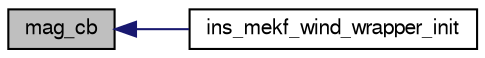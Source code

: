 digraph "mag_cb"
{
  edge [fontname="FreeSans",fontsize="10",labelfontname="FreeSans",labelfontsize="10"];
  node [fontname="FreeSans",fontsize="10",shape=record];
  rankdir="LR";
  Node1 [label="mag_cb",height=0.2,width=0.4,color="black", fillcolor="grey75", style="filled", fontcolor="black"];
  Node1 -> Node2 [dir="back",color="midnightblue",fontsize="10",style="solid",fontname="FreeSans"];
  Node2 [label="ins_mekf_wind_wrapper_init",height=0.2,width=0.4,color="black", fillcolor="white", style="filled",URL="$ins__mekf__wind__wrapper_8h.html#a7b3c1fefc89ec1a4ff25484626a02deb",tooltip="Init function. "];
}
